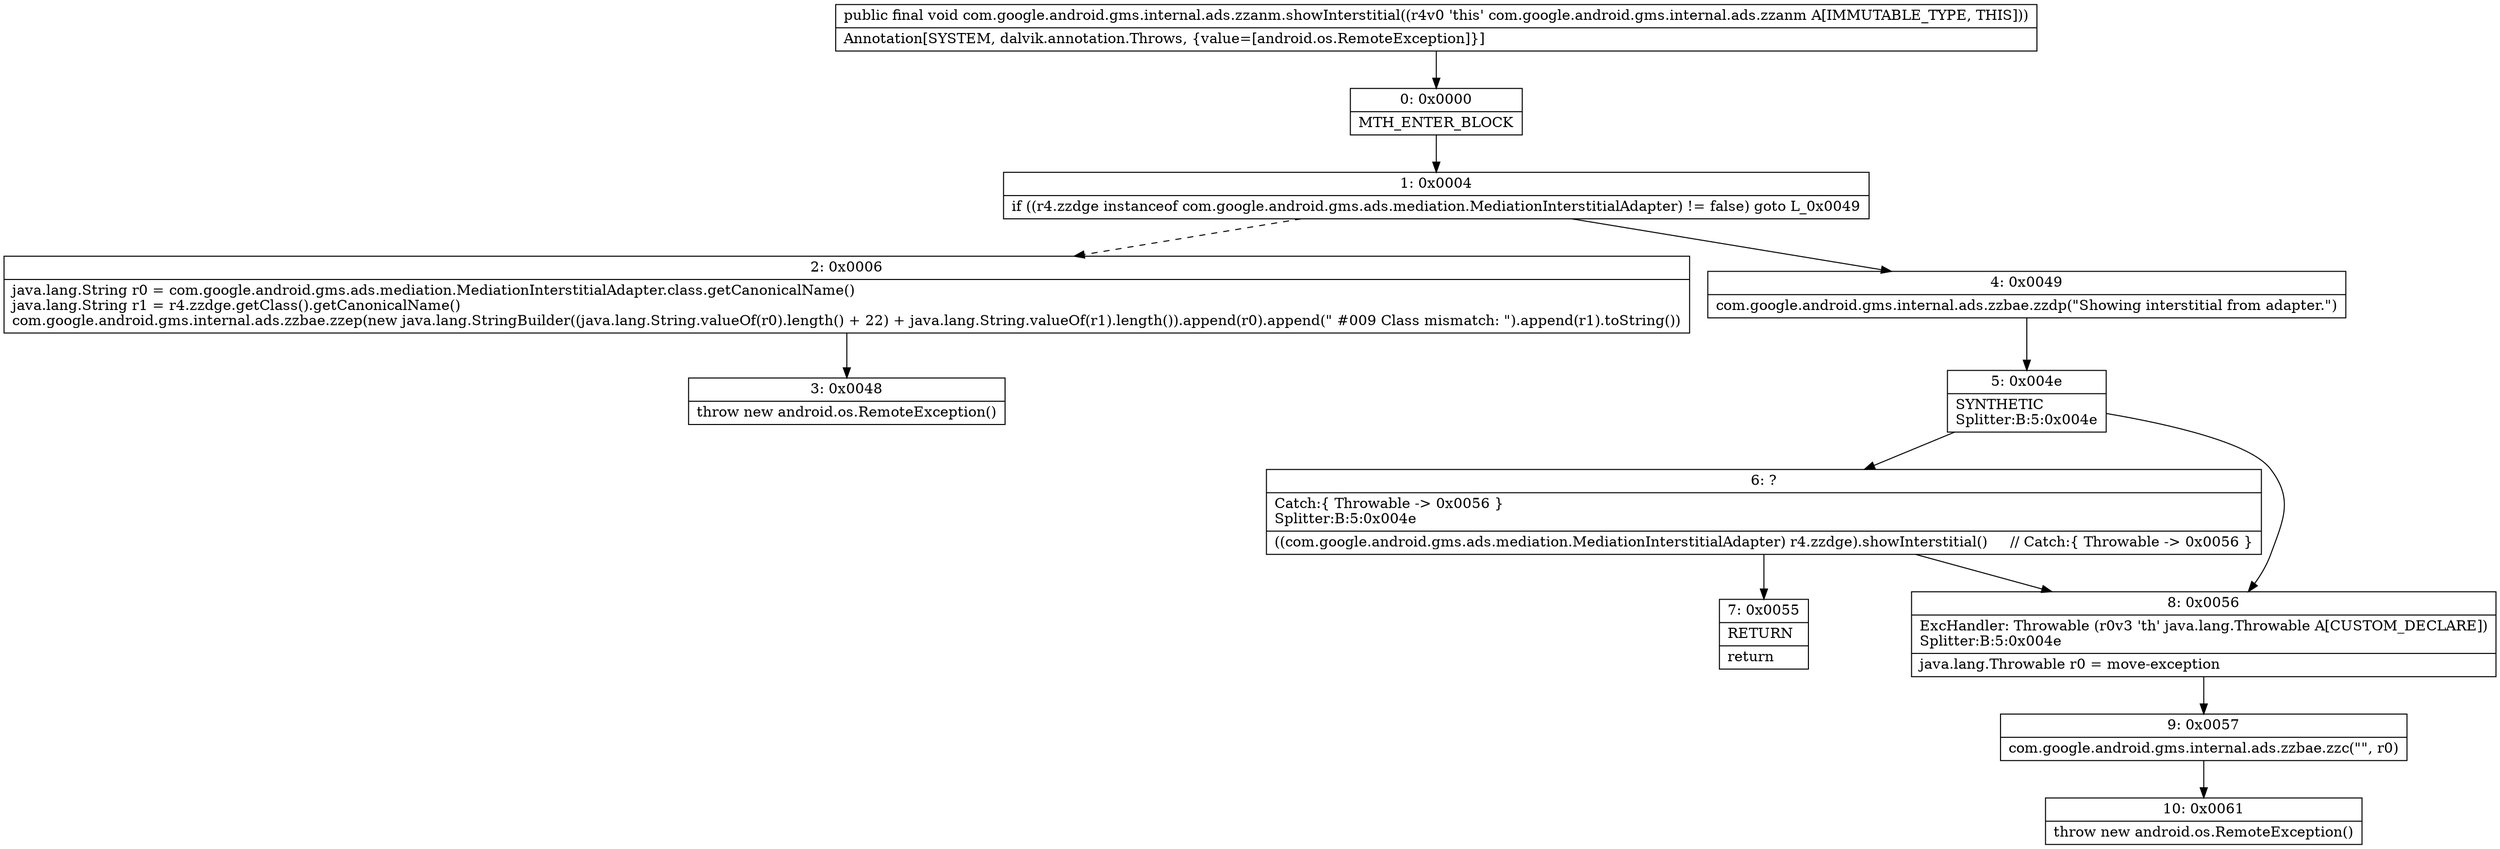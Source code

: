 digraph "CFG forcom.google.android.gms.internal.ads.zzanm.showInterstitial()V" {
Node_0 [shape=record,label="{0\:\ 0x0000|MTH_ENTER_BLOCK\l}"];
Node_1 [shape=record,label="{1\:\ 0x0004|if ((r4.zzdge instanceof com.google.android.gms.ads.mediation.MediationInterstitialAdapter) != false) goto L_0x0049\l}"];
Node_2 [shape=record,label="{2\:\ 0x0006|java.lang.String r0 = com.google.android.gms.ads.mediation.MediationInterstitialAdapter.class.getCanonicalName()\ljava.lang.String r1 = r4.zzdge.getClass().getCanonicalName()\lcom.google.android.gms.internal.ads.zzbae.zzep(new java.lang.StringBuilder((java.lang.String.valueOf(r0).length() + 22) + java.lang.String.valueOf(r1).length()).append(r0).append(\" #009 Class mismatch: \").append(r1).toString())\l}"];
Node_3 [shape=record,label="{3\:\ 0x0048|throw new android.os.RemoteException()\l}"];
Node_4 [shape=record,label="{4\:\ 0x0049|com.google.android.gms.internal.ads.zzbae.zzdp(\"Showing interstitial from adapter.\")\l}"];
Node_5 [shape=record,label="{5\:\ 0x004e|SYNTHETIC\lSplitter:B:5:0x004e\l}"];
Node_6 [shape=record,label="{6\:\ ?|Catch:\{ Throwable \-\> 0x0056 \}\lSplitter:B:5:0x004e\l|((com.google.android.gms.ads.mediation.MediationInterstitialAdapter) r4.zzdge).showInterstitial()     \/\/ Catch:\{ Throwable \-\> 0x0056 \}\l}"];
Node_7 [shape=record,label="{7\:\ 0x0055|RETURN\l|return\l}"];
Node_8 [shape=record,label="{8\:\ 0x0056|ExcHandler: Throwable (r0v3 'th' java.lang.Throwable A[CUSTOM_DECLARE])\lSplitter:B:5:0x004e\l|java.lang.Throwable r0 = move\-exception\l}"];
Node_9 [shape=record,label="{9\:\ 0x0057|com.google.android.gms.internal.ads.zzbae.zzc(\"\", r0)\l}"];
Node_10 [shape=record,label="{10\:\ 0x0061|throw new android.os.RemoteException()\l}"];
MethodNode[shape=record,label="{public final void com.google.android.gms.internal.ads.zzanm.showInterstitial((r4v0 'this' com.google.android.gms.internal.ads.zzanm A[IMMUTABLE_TYPE, THIS]))  | Annotation[SYSTEM, dalvik.annotation.Throws, \{value=[android.os.RemoteException]\}]\l}"];
MethodNode -> Node_0;
Node_0 -> Node_1;
Node_1 -> Node_2[style=dashed];
Node_1 -> Node_4;
Node_2 -> Node_3;
Node_4 -> Node_5;
Node_5 -> Node_6;
Node_5 -> Node_8;
Node_6 -> Node_7;
Node_6 -> Node_8;
Node_8 -> Node_9;
Node_9 -> Node_10;
}

